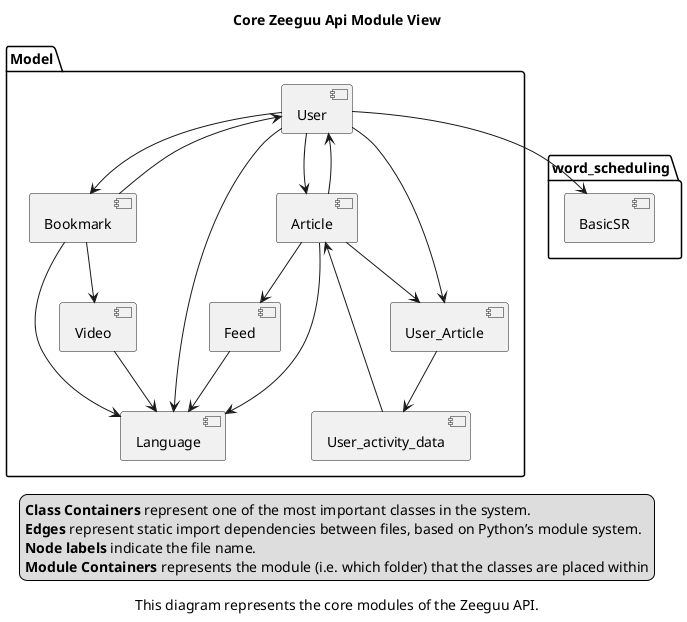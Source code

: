 @startuml ModuleView

' Title and description
title Core Zeeguu Api Module View
caption This diagram represents the core modules of the Zeeguu API.

' Define components/modules
package "Model" {
    [User]
    [Bookmark]
    [Article]
    [User_Article]
    [User_activity_data]
    [Article]
    [Feed]
    [Video]
    [Language]
}

package "word_scheduling" {
    [BasicSR]
}

' Relationships between components
[User] --> [Bookmark]
[User] --> [User_Article] 
[User] --> [Language]
[User] --> [Article]
[User] --> [BasicSR]
[Article] --> [User]
[Article] --> [User_Article]
[Article] --> [Feed]
[Article] --> [Language]
[Bookmark] --> [User]
[Bookmark] --> [Video]
[Bookmark] --> [Language] 
[User_Article] --> [User_activity_data]
[User_activity_data] --> [Article]
[Feed] --> [Language]
[Video] --> [Language]

legend
    <b>Class Containers</b> represent one of the most important classes in the system.
    <b>Edges</b> represent static import dependencies between files, based on Python’s module system.
    <b>Node labels</b> indicate the file name.
    <b>Module Containers</b> represents the module (i.e. which folder) that the classes are placed within
endlegend



@enduml